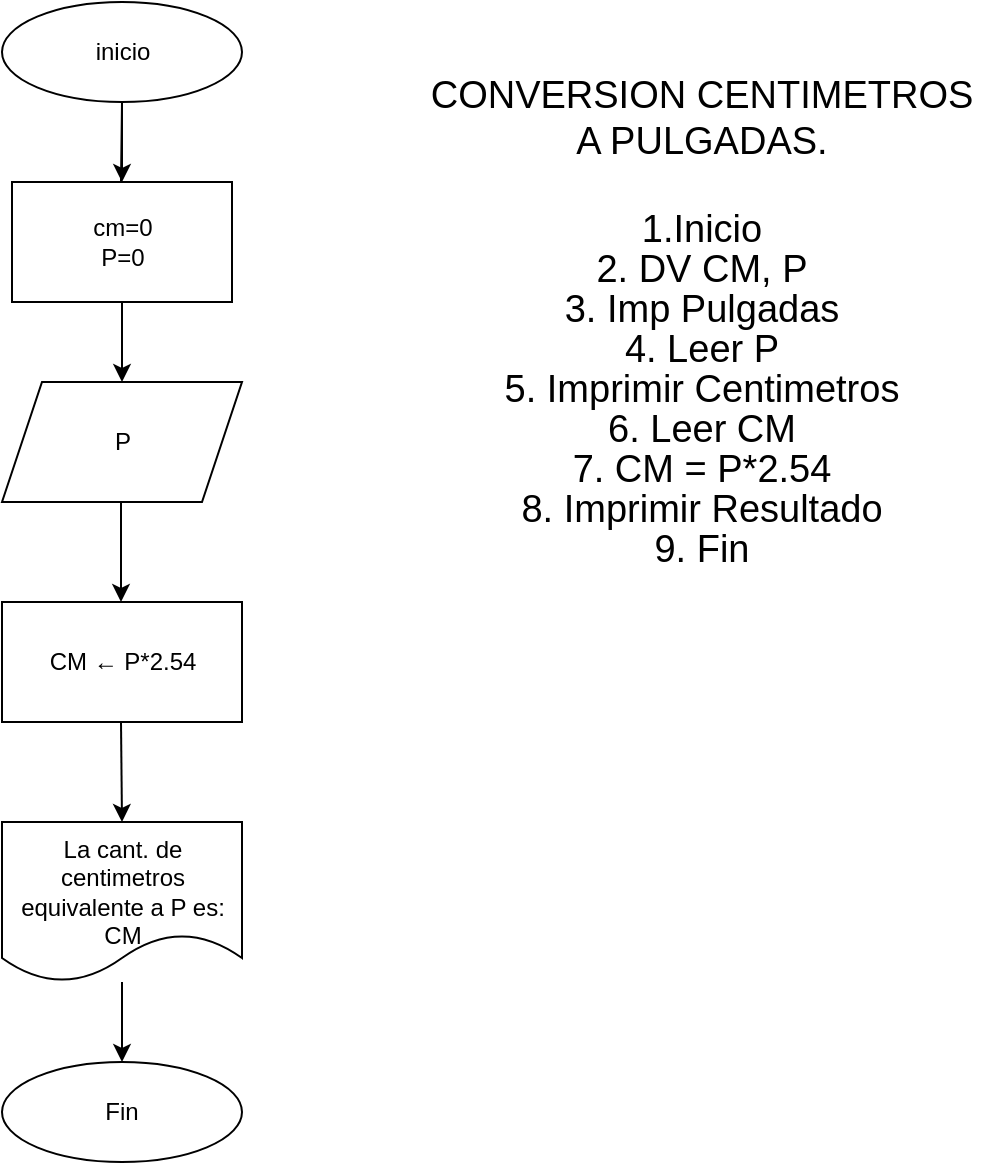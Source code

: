 <mxfile version="26.0.11">
  <diagram name="Página-1" id="J8z_huwh9G2GrP6GsSNg">
    <mxGraphModel dx="865" dy="333" grid="1" gridSize="10" guides="1" tooltips="1" connect="1" arrows="1" fold="1" page="1" pageScale="1" pageWidth="827" pageHeight="1169" math="0" shadow="0">
      <root>
        <mxCell id="0" />
        <mxCell id="1" parent="0" />
        <mxCell id="iUAJO40bHsZZIUTenPuc-2" value="" style="endArrow=classic;html=1;rounded=0;" edge="1" parent="1">
          <mxGeometry width="50" height="50" relative="1" as="geometry">
            <mxPoint x="329.5" y="120" as="sourcePoint" />
            <mxPoint x="330" y="120" as="targetPoint" />
            <Array as="points">
              <mxPoint x="330" y="80" />
            </Array>
          </mxGeometry>
        </mxCell>
        <mxCell id="iUAJO40bHsZZIUTenPuc-5" value="" style="ellipse;whiteSpace=wrap;html=1;" vertex="1" parent="1">
          <mxGeometry x="270" y="30" width="120" height="50" as="geometry" />
        </mxCell>
        <mxCell id="iUAJO40bHsZZIUTenPuc-6" value="inicio" style="text;html=1;align=center;verticalAlign=middle;resizable=0;points=[];autosize=1;strokeColor=none;fillColor=none;" vertex="1" parent="1">
          <mxGeometry x="305" y="40" width="50" height="30" as="geometry" />
        </mxCell>
        <mxCell id="iUAJO40bHsZZIUTenPuc-7" value="" style="rounded=0;whiteSpace=wrap;html=1;" vertex="1" parent="1">
          <mxGeometry x="275" y="120" width="110" height="60" as="geometry" />
        </mxCell>
        <mxCell id="iUAJO40bHsZZIUTenPuc-9" value="" style="endArrow=classic;html=1;rounded=0;entryX=0.5;entryY=0;entryDx=0;entryDy=0;" edge="1" parent="1" target="iUAJO40bHsZZIUTenPuc-18">
          <mxGeometry width="50" height="50" relative="1" as="geometry">
            <mxPoint x="330" y="180" as="sourcePoint" />
            <mxPoint x="330" y="210" as="targetPoint" />
          </mxGeometry>
        </mxCell>
        <mxCell id="iUAJO40bHsZZIUTenPuc-10" value="cm=0&lt;div&gt;P=0&lt;/div&gt;" style="text;html=1;align=center;verticalAlign=middle;resizable=0;points=[];autosize=1;strokeColor=none;fillColor=none;" vertex="1" parent="1">
          <mxGeometry x="305" y="130" width="50" height="40" as="geometry" />
        </mxCell>
        <mxCell id="iUAJO40bHsZZIUTenPuc-13" value="" style="endArrow=classic;html=1;rounded=0;" edge="1" parent="1">
          <mxGeometry width="50" height="50" relative="1" as="geometry">
            <mxPoint x="329.5" y="280" as="sourcePoint" />
            <mxPoint x="329.5" y="330" as="targetPoint" />
          </mxGeometry>
        </mxCell>
        <mxCell id="iUAJO40bHsZZIUTenPuc-18" value="" style="shape=parallelogram;perimeter=parallelogramPerimeter;whiteSpace=wrap;html=1;fixedSize=1;" vertex="1" parent="1">
          <mxGeometry x="270" y="220" width="120" height="60" as="geometry" />
        </mxCell>
        <mxCell id="iUAJO40bHsZZIUTenPuc-19" value="&lt;div style=&quot;text-align: left;&quot;&gt;&lt;br&gt;&lt;/div&gt;" style="text;html=1;align=center;verticalAlign=middle;resizable=0;points=[];autosize=1;strokeColor=none;fillColor=none;" vertex="1" parent="1">
          <mxGeometry x="560" y="330" width="20" height="30" as="geometry" />
        </mxCell>
        <mxCell id="iUAJO40bHsZZIUTenPuc-21" value="P" style="text;html=1;align=center;verticalAlign=middle;resizable=0;points=[];autosize=1;strokeColor=none;fillColor=none;" vertex="1" parent="1">
          <mxGeometry x="315" y="235" width="30" height="30" as="geometry" />
        </mxCell>
        <mxCell id="iUAJO40bHsZZIUTenPuc-22" value="" style="endArrow=classic;html=1;rounded=0;" edge="1" parent="1">
          <mxGeometry width="50" height="50" relative="1" as="geometry">
            <mxPoint x="329.5" y="390" as="sourcePoint" />
            <mxPoint x="330" y="440" as="targetPoint" />
          </mxGeometry>
        </mxCell>
        <mxCell id="iUAJO40bHsZZIUTenPuc-27" value="" style="rounded=0;whiteSpace=wrap;html=1;" vertex="1" parent="1">
          <mxGeometry x="270" y="330" width="120" height="60" as="geometry" />
        </mxCell>
        <mxCell id="iUAJO40bHsZZIUTenPuc-28" value="CM&amp;nbsp;← P*2.54" style="text;html=1;align=center;verticalAlign=middle;resizable=0;points=[];autosize=1;strokeColor=none;fillColor=none;" vertex="1" parent="1">
          <mxGeometry x="280" y="345" width="100" height="30" as="geometry" />
        </mxCell>
        <mxCell id="iUAJO40bHsZZIUTenPuc-30" value="" style="shape=document;whiteSpace=wrap;html=1;boundedLbl=1;" vertex="1" parent="1">
          <mxGeometry x="270" y="440" width="120" height="80" as="geometry" />
        </mxCell>
        <mxCell id="iUAJO40bHsZZIUTenPuc-31" value="La cant. de centimetros equivalente a P es: CM" style="text;html=1;align=center;verticalAlign=middle;whiteSpace=wrap;rounded=0;" vertex="1" parent="1">
          <mxGeometry x="272.5" y="460" width="115" height="30" as="geometry" />
        </mxCell>
        <mxCell id="iUAJO40bHsZZIUTenPuc-32" value="&lt;font style=&quot;font-size: 19px;&quot;&gt;CONVERSION CENTIMETROS A PULGADAS.&lt;/font&gt;&lt;div&gt;&lt;span style=&quot;font-size: 19px;&quot;&gt;&lt;br&gt;&lt;/span&gt;&lt;div style=&quot;line-height: 150%;&quot;&gt;&lt;font style=&quot;font-size: 19px;&quot;&gt;1.Inicio&lt;/font&gt;&lt;/div&gt;&lt;div style=&quot;line-height: 150%;&quot;&gt;&lt;font style=&quot;font-size: 19px;&quot;&gt;2. DV CM, P&lt;/font&gt;&lt;/div&gt;&lt;div style=&quot;line-height: 150%;&quot;&gt;&lt;font style=&quot;font-size: 19px;&quot;&gt;3. Imp Pulgadas&lt;/font&gt;&lt;/div&gt;&lt;div style=&quot;line-height: 150%;&quot;&gt;&lt;font style=&quot;font-size: 19px;&quot;&gt;4. Leer P&lt;/font&gt;&lt;/div&gt;&lt;div style=&quot;line-height: 150%;&quot;&gt;&lt;font style=&quot;font-size: 19px;&quot;&gt;5. Imprimir Centimetros&lt;/font&gt;&lt;/div&gt;&lt;div style=&quot;line-height: 150%;&quot;&gt;&lt;font style=&quot;font-size: 19px;&quot;&gt;6. Leer CM&lt;/font&gt;&lt;/div&gt;&lt;div style=&quot;line-height: 150%;&quot;&gt;&lt;font style=&quot;font-size: 19px;&quot;&gt;7. CM = P*2.54&lt;/font&gt;&lt;/div&gt;&lt;div style=&quot;line-height: 150%;&quot;&gt;&lt;font style=&quot;font-size: 19px;&quot;&gt;8. Imprimir Resultado&lt;/font&gt;&lt;/div&gt;&lt;div style=&quot;line-height: 150%;&quot;&gt;&lt;font style=&quot;font-size: 19px;&quot;&gt;9. Fin&lt;/font&gt;&lt;/div&gt;&lt;/div&gt;" style="text;html=1;align=center;verticalAlign=middle;whiteSpace=wrap;rounded=0;" vertex="1" parent="1">
          <mxGeometry x="480" y="70" width="280" height="240" as="geometry" />
        </mxCell>
        <mxCell id="iUAJO40bHsZZIUTenPuc-33" value="Fin" style="ellipse;whiteSpace=wrap;html=1;" vertex="1" parent="1">
          <mxGeometry x="270" y="560" width="120" height="50" as="geometry" />
        </mxCell>
        <mxCell id="iUAJO40bHsZZIUTenPuc-34" value="" style="endArrow=classic;html=1;rounded=0;entryX=0.5;entryY=0;entryDx=0;entryDy=0;" edge="1" parent="1" target="iUAJO40bHsZZIUTenPuc-33">
          <mxGeometry width="50" height="50" relative="1" as="geometry">
            <mxPoint x="330" y="520" as="sourcePoint" />
            <mxPoint x="350" y="530" as="targetPoint" />
          </mxGeometry>
        </mxCell>
      </root>
    </mxGraphModel>
  </diagram>
</mxfile>
